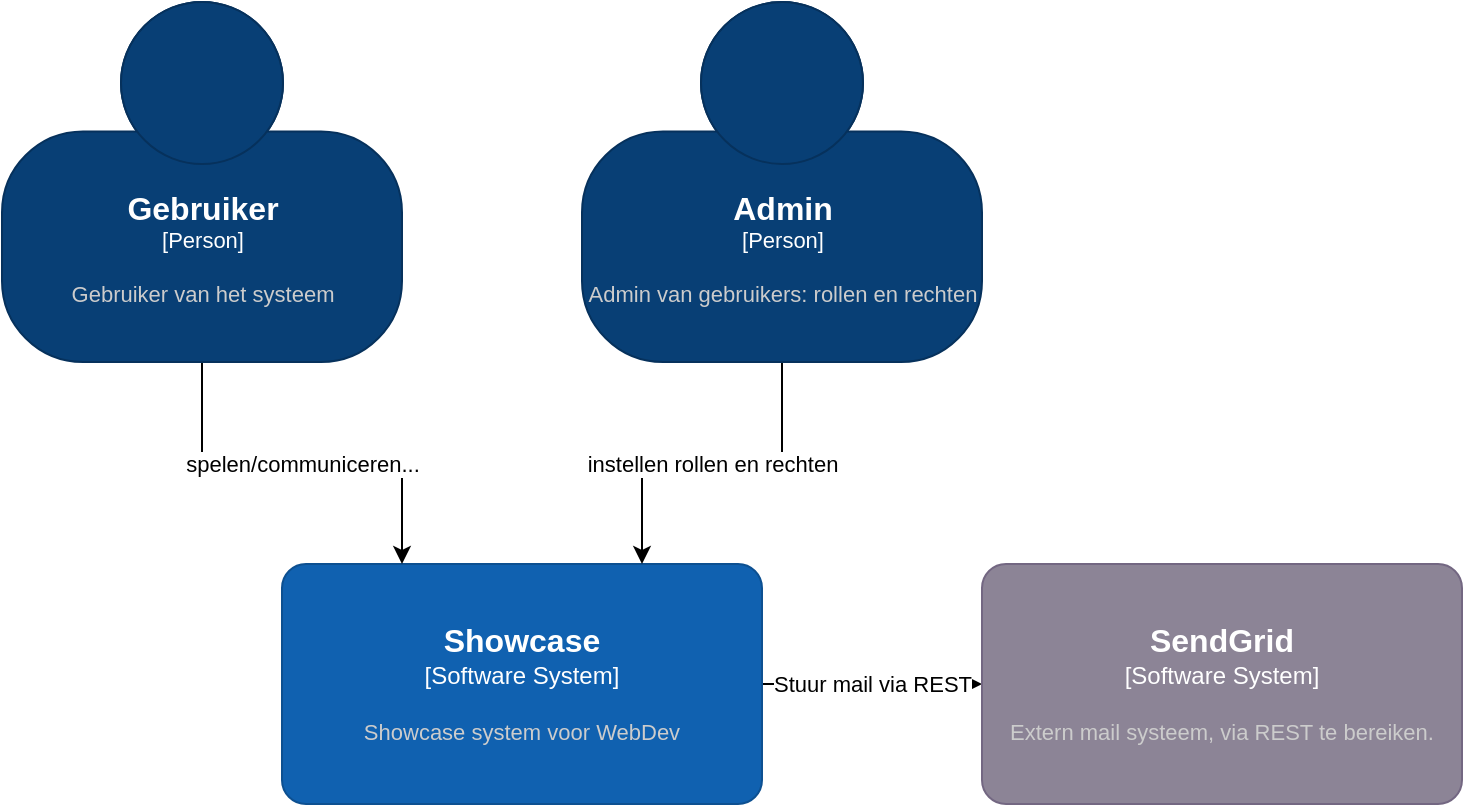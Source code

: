 <mxfile version="21.6.8" type="device" pages="4">
  <diagram name="Systeem Context" id="gP57qJq02lwSq2uci3iL">
    <mxGraphModel dx="1290" dy="621" grid="1" gridSize="10" guides="1" tooltips="1" connect="1" arrows="1" fold="1" page="1" pageScale="1" pageWidth="827" pageHeight="1169" math="0" shadow="0">
      <root>
        <mxCell id="0" />
        <mxCell id="1" parent="0" />
        <mxCell id="6i8yHCTu9C5vEZzrTsxn-1" value="Stuur mail via REST" style="edgeStyle=orthogonalEdgeStyle;rounded=0;orthogonalLoop=1;jettySize=auto;html=1;" edge="1" parent="1" source="6i8yHCTu9C5vEZzrTsxn-2" target="6i8yHCTu9C5vEZzrTsxn-7">
          <mxGeometry relative="1" as="geometry" />
        </mxCell>
        <object placeholders="1" c4Name="Showcase" c4Type="Software System" c4Description="Showcase system voor WebDev" label="&lt;font style=&quot;font-size: 16px&quot;&gt;&lt;b&gt;%c4Name%&lt;/b&gt;&lt;/font&gt;&lt;div&gt;[%c4Type%]&lt;/div&gt;&lt;br&gt;&lt;div&gt;&lt;font style=&quot;font-size: 11px&quot;&gt;&lt;font color=&quot;#cccccc&quot;&gt;%c4Description%&lt;/font&gt;&lt;/div&gt;" id="6i8yHCTu9C5vEZzrTsxn-2">
          <mxCell style="rounded=1;whiteSpace=wrap;html=1;labelBackgroundColor=none;fillColor=#1061B0;fontColor=#ffffff;align=center;arcSize=10;strokeColor=#0D5091;metaEdit=1;resizable=0;points=[[0.25,0,0],[0.5,0,0],[0.75,0,0],[1,0.25,0],[1,0.5,0],[1,0.75,0],[0.75,1,0],[0.5,1,0],[0.25,1,0],[0,0.75,0],[0,0.5,0],[0,0.25,0]];" vertex="1" parent="1">
            <mxGeometry x="290" y="330" width="240" height="120" as="geometry" />
          </mxCell>
        </object>
        <mxCell id="6i8yHCTu9C5vEZzrTsxn-3" value="spelen/communiceren..." style="edgeStyle=orthogonalEdgeStyle;rounded=0;orthogonalLoop=1;jettySize=auto;html=1;entryX=0.25;entryY=0;entryDx=0;entryDy=0;entryPerimeter=0;" edge="1" parent="1" source="6i8yHCTu9C5vEZzrTsxn-4" target="6i8yHCTu9C5vEZzrTsxn-2">
          <mxGeometry relative="1" as="geometry" />
        </mxCell>
        <object placeholders="1" c4Name="Gebruiker" c4Type="Person" c4Description="Gebruiker van het systeem" label="&lt;font style=&quot;font-size: 16px&quot;&gt;&lt;b&gt;%c4Name%&lt;/b&gt;&lt;/font&gt;&lt;div&gt;[%c4Type%]&lt;/div&gt;&lt;br&gt;&lt;div&gt;&lt;font style=&quot;font-size: 11px&quot;&gt;&lt;font color=&quot;#cccccc&quot;&gt;%c4Description%&lt;/font&gt;&lt;/div&gt;" id="6i8yHCTu9C5vEZzrTsxn-4">
          <mxCell style="html=1;fontSize=11;dashed=0;whitespace=wrap;fillColor=#083F75;strokeColor=#06315C;fontColor=#ffffff;shape=mxgraph.c4.person2;align=center;metaEdit=1;points=[[0.5,0,0],[1,0.5,0],[1,0.75,0],[0.75,1,0],[0.5,1,0],[0.25,1,0],[0,0.75,0],[0,0.5,0]];resizable=0;" vertex="1" parent="1">
            <mxGeometry x="150" y="49" width="200" height="180" as="geometry" />
          </mxCell>
        </object>
        <mxCell id="6i8yHCTu9C5vEZzrTsxn-5" value="instellen rollen en rechten" style="edgeStyle=orthogonalEdgeStyle;rounded=0;orthogonalLoop=1;jettySize=auto;html=1;entryX=0.75;entryY=0;entryDx=0;entryDy=0;entryPerimeter=0;" edge="1" parent="1" source="6i8yHCTu9C5vEZzrTsxn-6" target="6i8yHCTu9C5vEZzrTsxn-2">
          <mxGeometry relative="1" as="geometry" />
        </mxCell>
        <object placeholders="1" c4Name="Admin" c4Type="Person" c4Description="Admin van gebruikers: rollen en rechten" label="&lt;font style=&quot;font-size: 16px&quot;&gt;&lt;b&gt;%c4Name%&lt;/b&gt;&lt;/font&gt;&lt;div&gt;[%c4Type%]&lt;/div&gt;&lt;br&gt;&lt;div&gt;&lt;font style=&quot;font-size: 11px&quot;&gt;&lt;font color=&quot;#cccccc&quot;&gt;%c4Description%&lt;/font&gt;&lt;/div&gt;" id="6i8yHCTu9C5vEZzrTsxn-6">
          <mxCell style="html=1;fontSize=11;dashed=0;whitespace=wrap;fillColor=#083F75;strokeColor=#06315C;fontColor=#ffffff;shape=mxgraph.c4.person2;align=center;metaEdit=1;points=[[0.5,0,0],[1,0.5,0],[1,0.75,0],[0.75,1,0],[0.5,1,0],[0.25,1,0],[0,0.75,0],[0,0.5,0]];resizable=0;" vertex="1" parent="1">
            <mxGeometry x="440" y="49" width="200" height="180" as="geometry" />
          </mxCell>
        </object>
        <object placeholders="1" c4Name="SendGrid" c4Type="Software System" c4Description="Extern mail systeem, via REST te bereiken." label="&lt;font style=&quot;font-size: 16px&quot;&gt;&lt;b&gt;%c4Name%&lt;/b&gt;&lt;/font&gt;&lt;div&gt;[%c4Type%]&lt;/div&gt;&lt;br&gt;&lt;div&gt;&lt;font style=&quot;font-size: 11px&quot;&gt;&lt;font color=&quot;#cccccc&quot;&gt;%c4Description%&lt;/font&gt;&lt;/div&gt;" id="6i8yHCTu9C5vEZzrTsxn-7">
          <mxCell style="rounded=1;whiteSpace=wrap;html=1;labelBackgroundColor=none;fillColor=#8C8496;fontColor=#ffffff;align=center;arcSize=10;strokeColor=#736782;metaEdit=1;resizable=0;points=[[0.25,0,0],[0.5,0,0],[0.75,0,0],[1,0.25,0],[1,0.5,0],[1,0.75,0],[0.75,1,0],[0.5,1,0],[0.25,1,0],[0,0.75,0],[0,0.5,0],[0,0.25,0]];" vertex="1" parent="1">
            <mxGeometry x="640" y="330" width="240" height="120" as="geometry" />
          </mxCell>
        </object>
      </root>
    </mxGraphModel>
  </diagram>
  <diagram id="QMMT807Xaqbde3HfD42s" name="Container Diagram">
    <mxGraphModel dx="1290" dy="621" grid="1" gridSize="10" guides="1" tooltips="1" connect="1" arrows="1" fold="1" page="1" pageScale="1" pageWidth="827" pageHeight="1169" math="0" shadow="0">
      <root>
        <mxCell id="0" />
        <mxCell id="1" parent="0" />
        <object placeholders="1" c4Name="Showcase" c4Type="SystemScopeBoundary" c4Application="Software System" label="&lt;font style=&quot;font-size: 16px&quot;&gt;&lt;b&gt;&lt;div style=&quot;text-align: left&quot;&gt;%c4Name%&lt;/div&gt;&lt;/b&gt;&lt;/font&gt;&lt;div style=&quot;text-align: left&quot;&gt;[%c4Application%]&lt;/div&gt;" id="jA6bDuJOhWUHP-LeDnIb-1">
          <mxCell style="rounded=1;fontSize=11;whiteSpace=wrap;html=1;dashed=1;arcSize=20;fillColor=none;strokeColor=#666666;fontColor=#333333;labelBackgroundColor=none;align=left;verticalAlign=bottom;labelBorderColor=none;spacingTop=0;spacing=10;dashPattern=8 4;metaEdit=1;rotatable=0;perimeter=rectanglePerimeter;noLabel=0;labelPadding=0;allowArrows=0;connectable=0;expand=0;recursiveResize=0;editable=1;pointerEvents=0;absoluteArcSize=1;points=[[0.25,0,0],[0.5,0,0],[0.75,0,0],[1,0.25,0],[1,0.5,0],[1,0.75,0],[0.75,1,0],[0.5,1,0],[0.25,1,0],[0,0.75,0],[0,0.5,0],[0,0.25,0]];" vertex="1" parent="1">
            <mxGeometry x="60" y="410" width="740" height="410" as="geometry" />
          </mxCell>
        </object>
        <mxCell id="jA6bDuJOhWUHP-LeDnIb-2" value="REST" style="edgeStyle=orthogonalEdgeStyle;rounded=0;orthogonalLoop=1;jettySize=auto;html=1;" edge="1" parent="1" source="jA6bDuJOhWUHP-LeDnIb-3" target="jA6bDuJOhWUHP-LeDnIb-5">
          <mxGeometry relative="1" as="geometry">
            <mxPoint x="250" y="620" as="targetPoint" />
          </mxGeometry>
        </mxCell>
        <object placeholders="1" c4Name="SPA" c4Type="Container" c4Technology="Javascript, Typescript, React, Angular, VueJS" c4Description="Single Page Application" label="&lt;font style=&quot;font-size: 16px&quot;&gt;&lt;b&gt;%c4Name%&lt;/b&gt;&lt;/font&gt;&lt;div&gt;[%c4Type%: %c4Technology%]&lt;/div&gt;&lt;br&gt;&lt;div&gt;&lt;font style=&quot;font-size: 11px&quot;&gt;&lt;font color=&quot;#E6E6E6&quot;&gt;%c4Description%&lt;/font&gt;&lt;/div&gt;" id="jA6bDuJOhWUHP-LeDnIb-3">
          <mxCell style="rounded=1;whiteSpace=wrap;html=1;fontSize=11;labelBackgroundColor=none;fillColor=#23A2D9;fontColor=#ffffff;align=center;arcSize=10;strokeColor=#0E7DAD;metaEdit=1;resizable=0;points=[[0.25,0,0],[0.5,0,0],[0.75,0,0],[1,0.25,0],[1,0.5,0],[1,0.75,0],[0.75,1,0],[0.5,1,0],[0.25,1,0],[0,0.75,0],[0,0.5,0],[0,0.25,0]];" vertex="1" parent="1">
            <mxGeometry x="130" y="430" width="240" height="120" as="geometry" />
          </mxCell>
        </object>
        <mxCell id="jA6bDuJOhWUHP-LeDnIb-4" value="" style="edgeStyle=none;rounded=0;orthogonalLoop=1;jettySize=auto;html=1;endArrow=classic;endFill=1;exitX=0.5;exitY=1;exitDx=0;exitDy=0;exitPerimeter=0;" edge="1" parent="1" source="jA6bDuJOhWUHP-LeDnIb-5" target="jA6bDuJOhWUHP-LeDnIb-6">
          <mxGeometry relative="1" as="geometry">
            <mxPoint x="640" y="655" as="sourcePoint" />
          </mxGeometry>
        </mxCell>
        <object placeholders="1" c4Name="Webapplicatie" c4Type="Container" c4Technology=".NET" c4Description=".NET applicatie" label="&lt;font style=&quot;font-size: 16px&quot;&gt;&lt;b&gt;%c4Name%&lt;/b&gt;&lt;/font&gt;&lt;div&gt;[%c4Type%: %c4Technology%]&lt;/div&gt;&lt;br&gt;&lt;div&gt;&lt;font style=&quot;font-size: 11px&quot;&gt;&lt;font color=&quot;#E6E6E6&quot;&gt;%c4Description%&lt;/font&gt;&lt;/div&gt;" id="jA6bDuJOhWUHP-LeDnIb-5">
          <mxCell style="rounded=1;whiteSpace=wrap;html=1;fontSize=11;labelBackgroundColor=none;fillColor=#23A2D9;fontColor=#ffffff;align=center;arcSize=10;strokeColor=#0E7DAD;metaEdit=1;resizable=0;points=[[0.25,0,0],[0.5,0,0],[0.75,0,0],[1,0.25,0],[1,0.5,0],[1,0.75,0],[0.75,1,0],[0.5,1,0],[0.25,1,0],[0,0.75,0],[0,0.5,0],[0,0.25,0]];" vertex="1" parent="1">
            <mxGeometry x="480" y="430" width="240" height="120" as="geometry" />
          </mxCell>
        </object>
        <object placeholders="1" c4Type="Container name" c4Container="Database" c4Technology="SQL Server" c4Description="Database van de applicatie" label="&lt;font style=&quot;font-size: 16px&quot;&gt;&lt;b&gt;%c4Type%&lt;/font&gt;&lt;div&gt;[%c4Container%:&amp;nbsp;%c4Technology%]&lt;/div&gt;&lt;br&gt;&lt;div&gt;&lt;font style=&quot;font-size: 11px&quot;&gt;&lt;font color=&quot;#E6E6E6&quot;&gt;%c4Description%&lt;/font&gt;&lt;/div&gt;" id="jA6bDuJOhWUHP-LeDnIb-6">
          <mxCell style="shape=cylinder3;size=15;whiteSpace=wrap;html=1;boundedLbl=1;rounded=0;labelBackgroundColor=none;fillColor=#23A2D9;fontSize=12;fontColor=#ffffff;align=center;strokeColor=#0E7DAD;metaEdit=1;points=[[0.5,0,0],[1,0.25,0],[1,0.5,0],[1,0.75,0],[0.5,1,0],[0,0.75,0],[0,0.5,0],[0,0.25,0]];resizable=0;" vertex="1" parent="1">
            <mxGeometry x="480" y="630" width="240" height="120" as="geometry" />
          </mxCell>
        </object>
        <mxCell id="jA6bDuJOhWUHP-LeDnIb-7" value="spelen/communiceren..." style="edgeStyle=orthogonalEdgeStyle;rounded=0;orthogonalLoop=1;jettySize=auto;html=1;" edge="1" parent="1" source="jA6bDuJOhWUHP-LeDnIb-9" target="jA6bDuJOhWUHP-LeDnIb-3">
          <mxGeometry relative="1" as="geometry">
            <mxPoint x="360" y="340" as="targetPoint" />
          </mxGeometry>
        </mxCell>
        <mxCell id="jA6bDuJOhWUHP-LeDnIb-8" value="registreert/authenticatie" style="rounded=0;orthogonalLoop=1;jettySize=auto;html=1;entryX=0.25;entryY=0;entryDx=0;entryDy=0;entryPerimeter=0;labelBackgroundColor=#FFFFFF;endArrow=classic;endFill=1;" edge="1" parent="1" source="jA6bDuJOhWUHP-LeDnIb-9" target="jA6bDuJOhWUHP-LeDnIb-5">
          <mxGeometry relative="1" as="geometry" />
        </mxCell>
        <object placeholders="1" c4Name="Gebruiker" c4Type="Person" c4Description="Gebruiker van het systeem" label="&lt;font style=&quot;font-size: 16px&quot;&gt;&lt;b&gt;%c4Name%&lt;/b&gt;&lt;/font&gt;&lt;div&gt;[%c4Type%]&lt;/div&gt;&lt;br&gt;&lt;div&gt;&lt;font style=&quot;font-size: 11px&quot;&gt;&lt;font color=&quot;#cccccc&quot;&gt;%c4Description%&lt;/font&gt;&lt;/div&gt;" id="jA6bDuJOhWUHP-LeDnIb-9">
          <mxCell style="html=1;fontSize=11;dashed=0;whitespace=wrap;fillColor=#083F75;strokeColor=#06315C;fontColor=#ffffff;shape=mxgraph.c4.person2;align=center;metaEdit=1;points=[[0.5,0,0],[1,0.5,0],[1,0.75,0],[0.75,1,0],[0.5,1,0],[0.25,1,0],[0,0.75,0],[0,0.5,0]];resizable=0;" vertex="1" parent="1">
            <mxGeometry x="150" y="160" width="200" height="180" as="geometry" />
          </mxCell>
        </object>
        <mxCell id="jA6bDuJOhWUHP-LeDnIb-10" value="instellen rollen en rechten" style="edgeStyle=orthogonalEdgeStyle;rounded=0;orthogonalLoop=1;jettySize=auto;html=1;" edge="1" parent="1" source="jA6bDuJOhWUHP-LeDnIb-11" target="jA6bDuJOhWUHP-LeDnIb-5">
          <mxGeometry relative="1" as="geometry">
            <mxPoint x="480" y="340" as="targetPoint" />
          </mxGeometry>
        </mxCell>
        <object placeholders="1" c4Name="Admin" c4Type="Person" c4Description="Admin van gebruikers: rollen en rechten" label="&lt;font style=&quot;font-size: 16px&quot;&gt;&lt;b&gt;%c4Name%&lt;/b&gt;&lt;/font&gt;&lt;div&gt;[%c4Type%]&lt;/div&gt;&lt;br&gt;&lt;div&gt;&lt;font style=&quot;font-size: 11px&quot;&gt;&lt;font color=&quot;#cccccc&quot;&gt;%c4Description%&lt;/font&gt;&lt;/div&gt;" id="jA6bDuJOhWUHP-LeDnIb-11">
          <mxCell style="html=1;fontSize=11;dashed=0;whitespace=wrap;fillColor=#083F75;strokeColor=#06315C;fontColor=#ffffff;shape=mxgraph.c4.person2;align=center;metaEdit=1;points=[[0.5,0,0],[1,0.5,0],[1,0.75,0],[0.75,1,0],[0.5,1,0],[0.25,1,0],[0,0.75,0],[0,0.5,0]];resizable=0;" vertex="1" parent="1">
            <mxGeometry x="500" y="160" width="200" height="180" as="geometry" />
          </mxCell>
        </object>
      </root>
    </mxGraphModel>
  </diagram>
  <diagram id="qdu6Us3kAj6ullenG_oH" name="Component Diagram">
    <mxGraphModel dx="1290" dy="621" grid="1" gridSize="10" guides="1" tooltips="1" connect="1" arrows="1" fold="1" page="1" pageScale="1" pageWidth="827" pageHeight="1169" math="0" shadow="0">
      <root>
        <mxCell id="0" />
        <mxCell id="1" parent="0" />
        <object label="" placeholders="1" instruction="edit data of the lower shape within the group" id="0_96DEolHEjOqy0A0ZcH-1">
          <mxCell style="group;resizable=0;rotatable=0;" vertex="1" connectable="0" parent="1">
            <mxGeometry x="160" y="110" width="160" height="170" as="geometry" />
          </mxCell>
        </object>
        <object label="&lt;div style=&quot;color: rgb(255 , 255 , 255) ; white-space: normal&quot;&gt;&lt;span style=&quot;font-size: 14px&quot;&gt;&lt;b&gt;%name%&lt;/b&gt;&lt;/span&gt;&lt;/div&gt;&lt;div style=&quot;color: rgb(255 , 255 , 255) ; white-space: normal&quot;&gt;&lt;font style=&quot;font-size: 8px&quot;&gt;[Person]&lt;/font&gt;&lt;/div&gt;&lt;div style=&quot;color: rgb(255 , 255 , 255) ; white-space: normal ; font-size: 8px&quot;&gt;&lt;span style=&quot;font-size: x-small&quot;&gt;&lt;br&gt;&lt;/span&gt;&lt;/div&gt;&lt;div style=&quot;color: rgb(255 , 255 , 255) ; white-space: normal&quot;&gt;&lt;font size=&quot;1&quot;&gt;%description%&lt;/font&gt;&lt;/div&gt;" name="Gebruiker" description="Gebruiker van het Systeem" placeholders="1" id="0_96DEolHEjOqy0A0ZcH-2">
          <mxCell style="rounded=1;whiteSpace=wrap;html=1;strokeColor=#00315C;fillColor=#004179;fontColor=#000000;arcSize=31;rotatable=0;strokeWidth=2;metaEdit=1;" vertex="1" parent="0_96DEolHEjOqy0A0ZcH-1">
            <mxGeometry y="70" width="160" height="100" as="geometry" />
          </mxCell>
        </object>
        <mxCell id="0_96DEolHEjOqy0A0ZcH-3" value="" style="ellipse;whiteSpace=wrap;html=1;aspect=fixed;strokeColor=#00315C;fillColor=#004179;fontColor=#000000;rotatable=0;strokeWidth=2;" vertex="1" parent="0_96DEolHEjOqy0A0ZcH-1">
          <mxGeometry x="40" width="80" height="80" as="geometry" />
        </mxCell>
        <object label="&lt;font style=&quot;font-size: 10px&quot;&gt;&lt;b&gt;%name%&lt;/b&gt;&lt;br style=&quot;font-size: 10px&quot;&gt;[Container]&lt;/font&gt;" placeholders="1" name="SPA" id="0_96DEolHEjOqy0A0ZcH-4">
          <mxCell style="rounded=0;whiteSpace=wrap;html=1;strokeColor=#828282;fillColor=none;fontColor=#404040;align=left;labelPosition=center;verticalLabelPosition=middle;verticalAlign=bottom;dashed=1;strokeWidth=2;perimeterSpacing=0;spacing=4;spacingTop=0;fontSize=10;container=0;rotatable=0;metaEdit=1;allowArrows=0;" vertex="1" parent="1">
            <mxGeometry x="90" y="320" width="610" height="360" as="geometry">
              <mxRectangle x="560" y="40" width="110" height="30" as="alternateBounds" />
            </mxGeometry>
          </mxCell>
        </object>
        <mxCell id="0_96DEolHEjOqy0A0ZcH-5" value="" style="edgeStyle=orthogonalEdgeStyle;rounded=0;orthogonalLoop=1;jettySize=auto;html=1;" edge="1" parent="1" source="0_96DEolHEjOqy0A0ZcH-6" target="0_96DEolHEjOqy0A0ZcH-9">
          <mxGeometry relative="1" as="geometry" />
        </mxCell>
        <object placeholders="1" c4Name="Index" c4Type="Component" c4Technology="HTML" c4Description="Index.html" label="&lt;font style=&quot;font-size: 16px&quot;&gt;&lt;b&gt;%c4Name%&lt;/b&gt;&lt;/font&gt;&lt;div&gt;[%c4Type%: %c4Technology%]&lt;/div&gt;&lt;br&gt;&lt;div&gt;&lt;font style=&quot;font-size: 11px&quot;&gt;&lt;font color=&quot;#E6E6E6&quot;&gt;%c4Description%&lt;/font&gt;&lt;/div&gt;" id="0_96DEolHEjOqy0A0ZcH-6">
          <mxCell style="rounded=1;whiteSpace=wrap;html=1;fontSize=11;labelBackgroundColor=none;fillColor=#23A2D9;fontColor=#ffffff;align=center;arcSize=10;strokeColor=#0E7DAD;metaEdit=1;resizable=0;points=[[0.25,0,0],[0.5,0,0],[0.75,0,0],[1,0.25,0],[1,0.5,0],[1,0.75,0],[0.75,1,0],[0.5,1,0],[0.25,1,0],[0,0.75,0],[0,0.5,0],[0,0.25,0]];" vertex="1" parent="1">
            <mxGeometry x="120" y="360" width="240" height="120" as="geometry" />
          </mxCell>
        </object>
        <mxCell id="0_96DEolHEjOqy0A0ZcH-7" style="edgeStyle=orthogonalEdgeStyle;rounded=0;orthogonalLoop=1;jettySize=auto;html=1;entryX=0.5;entryY=0;entryDx=0;entryDy=0;entryPerimeter=0;" edge="1" parent="1" source="0_96DEolHEjOqy0A0ZcH-2" target="0_96DEolHEjOqy0A0ZcH-6">
          <mxGeometry relative="1" as="geometry" />
        </mxCell>
        <mxCell id="0_96DEolHEjOqy0A0ZcH-8" value="" style="edgeStyle=orthogonalEdgeStyle;rounded=0;orthogonalLoop=1;jettySize=auto;html=1;" edge="1" parent="1" source="0_96DEolHEjOqy0A0ZcH-9" target="0_96DEolHEjOqy0A0ZcH-11">
          <mxGeometry relative="1" as="geometry" />
        </mxCell>
        <object placeholders="1" c4Name="App" c4Type="Component" c4Technology="Javascript, React, AngularJS, VueJS" c4Description="app.js" label="&lt;font style=&quot;font-size: 16px&quot;&gt;&lt;b&gt;%c4Name%&lt;/b&gt;&lt;/font&gt;&lt;div&gt;[%c4Type%: %c4Technology%]&lt;/div&gt;&lt;br&gt;&lt;div&gt;&lt;font style=&quot;font-size: 11px&quot;&gt;&lt;font color=&quot;#E6E6E6&quot;&gt;%c4Description%&lt;/font&gt;&lt;/div&gt;" id="0_96DEolHEjOqy0A0ZcH-9">
          <mxCell style="rounded=1;whiteSpace=wrap;html=1;fontSize=11;labelBackgroundColor=none;fillColor=#23A2D9;fontColor=#ffffff;align=center;arcSize=10;strokeColor=#0E7DAD;metaEdit=1;resizable=0;points=[[0.25,0,0],[0.5,0,0],[0.75,0,0],[1,0.25,0],[1,0.5,0],[1,0.75,0],[0.75,1,0],[0.5,1,0],[0.25,1,0],[0,0.75,0],[0,0.5,0],[0,0.25,0]];" vertex="1" parent="1">
            <mxGeometry x="120" y="520" width="240" height="120" as="geometry" />
          </mxCell>
        </object>
        <mxCell id="0_96DEolHEjOqy0A0ZcH-10" value="" style="edgeStyle=orthogonalEdgeStyle;rounded=0;orthogonalLoop=1;jettySize=auto;html=1;" edge="1" parent="1" source="0_96DEolHEjOqy0A0ZcH-11" target="0_96DEolHEjOqy0A0ZcH-12">
          <mxGeometry relative="1" as="geometry" />
        </mxCell>
        <object placeholders="1" c4Name="Data" c4Type="Component" c4Technology="Javascript, React, AngularJS, VueJS" c4Description="data.js" label="&lt;font style=&quot;font-size: 16px&quot;&gt;&lt;b&gt;%c4Name%&lt;/b&gt;&lt;/font&gt;&lt;div&gt;[%c4Type%: %c4Technology%]&lt;/div&gt;&lt;br&gt;&lt;div&gt;&lt;font style=&quot;font-size: 11px&quot;&gt;&lt;font color=&quot;#E6E6E6&quot;&gt;%c4Description%&lt;/font&gt;&lt;/div&gt;" id="0_96DEolHEjOqy0A0ZcH-11">
          <mxCell style="rounded=1;whiteSpace=wrap;html=1;fontSize=11;labelBackgroundColor=none;fillColor=#23A2D9;fontColor=#ffffff;align=center;arcSize=10;strokeColor=#0E7DAD;metaEdit=1;resizable=0;points=[[0.25,0,0],[0.5,0,0],[0.75,0,0],[1,0.25,0],[1,0.5,0],[1,0.75,0],[0.75,1,0],[0.5,1,0],[0.25,1,0],[0,0.75,0],[0,0.5,0],[0,0.25,0]];" vertex="1" parent="1">
            <mxGeometry x="440" y="520" width="240" height="120" as="geometry" />
          </mxCell>
        </object>
        <object placeholders="1" c4Name="Webapplicatie" c4Type="Container" c4Technology=".NET" c4Description=".NET MVC Backend" label="&lt;font style=&quot;font-size: 16px&quot;&gt;&lt;b&gt;%c4Name%&lt;/b&gt;&lt;/font&gt;&lt;div&gt;[%c4Type%: %c4Technology%]&lt;/div&gt;&lt;br&gt;&lt;div&gt;&lt;font style=&quot;font-size: 11px&quot;&gt;&lt;font color=&quot;#E6E6E6&quot;&gt;%c4Description%&lt;/font&gt;&lt;/div&gt;" id="0_96DEolHEjOqy0A0ZcH-12">
          <mxCell style="rounded=1;whiteSpace=wrap;html=1;fontSize=11;labelBackgroundColor=none;fillColor=#23A2D9;fontColor=#ffffff;align=center;arcSize=10;strokeColor=#0E7DAD;metaEdit=1;resizable=0;points=[[0.25,0,0],[0.5,0,0],[0.75,0,0],[1,0.25,0],[1,0.5,0],[1,0.75,0],[0.75,1,0],[0.5,1,0],[0.25,1,0],[0,0.75,0],[0,0.5,0],[0,0.25,0]];" vertex="1" parent="1">
            <mxGeometry x="440" y="720" width="240" height="120" as="geometry" />
          </mxCell>
        </object>
      </root>
    </mxGraphModel>
  </diagram>
  <diagram id="MTc1k6vFTfByG0Cc-cP0" name="Builden en Deployen">
    <mxGraphModel dx="1290" dy="621" grid="1" gridSize="10" guides="1" tooltips="1" connect="1" arrows="1" fold="1" page="1" pageScale="1" pageWidth="827" pageHeight="1169" math="0" shadow="0">
      <root>
        <mxCell id="0" />
        <mxCell id="1" parent="0" />
        <mxCell id="jPsojOx0NJQSFJRWdCiB-26" value="builden naar /dist" style="edgeStyle=orthogonalEdgeStyle;rounded=0;orthogonalLoop=1;jettySize=auto;html=1;" edge="1" parent="1" source="jPsojOx0NJQSFJRWdCiB-27" target="jPsojOx0NJQSFJRWdCiB-31">
          <mxGeometry relative="1" as="geometry" />
        </mxCell>
        <mxCell id="jPsojOx0NJQSFJRWdCiB-27" value="Project Vanilla Javascript" style="rounded=0;whiteSpace=wrap;html=1;fillColor=#ffe6cc;strokeColor=#d79b00;" vertex="1" parent="1">
          <mxGeometry x="253.5" y="110" width="120" height="60" as="geometry" />
        </mxCell>
        <mxCell id="jPsojOx0NJQSFJRWdCiB-28" value="build" style="edgeStyle=orthogonalEdgeStyle;rounded=0;orthogonalLoop=1;jettySize=auto;html=1;fontSize=12;" edge="1" parent="1" source="jPsojOx0NJQSFJRWdCiB-29" target="jPsojOx0NJQSFJRWdCiB-33">
          <mxGeometry relative="1" as="geometry" />
        </mxCell>
        <mxCell id="jPsojOx0NJQSFJRWdCiB-29" value="Project .NET" style="rounded=0;whiteSpace=wrap;html=1;fillColor=#fff2cc;strokeColor=#d6b656;" vertex="1" parent="1">
          <mxGeometry x="453.5" y="110" width="120" height="60" as="geometry" />
        </mxCell>
        <mxCell id="jPsojOx0NJQSFJRWdCiB-30" value="deploy" style="edgeStyle=orthogonalEdgeStyle;rounded=0;orthogonalLoop=1;jettySize=auto;html=1;fontSize=12;entryX=0.49;entryY=0.08;entryDx=0;entryDy=0;entryPerimeter=0;" edge="1" parent="1" source="jPsojOx0NJQSFJRWdCiB-31">
          <mxGeometry relative="1" as="geometry">
            <mxPoint x="311.95" y="449.6" as="targetPoint" />
          </mxGeometry>
        </mxCell>
        <mxCell id="jPsojOx0NJQSFJRWdCiB-31" value="build bestanden" style="shape=cube;whiteSpace=wrap;html=1;boundedLbl=1;backgroundOutline=1;darkOpacity=0.05;darkOpacity2=0.1;fillColor=#ffe6cc;strokeColor=#d79b00;" vertex="1" parent="1">
          <mxGeometry x="253.5" y="270" width="120" height="80" as="geometry" />
        </mxCell>
        <mxCell id="jPsojOx0NJQSFJRWdCiB-32" value="deploy" style="edgeStyle=orthogonalEdgeStyle;rounded=0;orthogonalLoop=1;jettySize=auto;html=1;fontSize=12;startArrow=none;startFill=0;entryX=0.503;entryY=0.07;entryDx=0;entryDy=0;entryPerimeter=0;" edge="1" parent="1" source="jPsojOx0NJQSFJRWdCiB-33" target="jPsojOx0NJQSFJRWdCiB-34">
          <mxGeometry relative="1" as="geometry">
            <mxPoint x="513.5" y="440" as="targetPoint" />
          </mxGeometry>
        </mxCell>
        <mxCell id="jPsojOx0NJQSFJRWdCiB-33" value="build bestanden" style="shape=cube;whiteSpace=wrap;html=1;boundedLbl=1;backgroundOutline=1;darkOpacity=0.05;darkOpacity2=0.1;fillColor=#fff2cc;strokeColor=#d6b656;" vertex="1" parent="1">
          <mxGeometry x="453.5" y="270" width="120" height="80" as="geometry" />
        </mxCell>
        <mxCell id="jPsojOx0NJQSFJRWdCiB-34" value="&lt;font style=&quot;font-size: 12px;&quot;&gt;Skylab&lt;/font&gt;" style="ellipse;shape=cloud;whiteSpace=wrap;html=1;fontSize=21;fillColor=#fff2cc;strokeColor=#d6b656;" vertex="1" parent="1">
          <mxGeometry x="436" y="440" width="155" height="120" as="geometry" />
        </mxCell>
        <mxCell id="jPsojOx0NJQSFJRWdCiB-35" value="&lt;font style=&quot;font-size: 12px;&quot;&gt;Cloudflare Pages&lt;/font&gt;" style="ellipse;shape=cloud;whiteSpace=wrap;html=1;fontSize=21;fillColor=#ffe6cc;strokeColor=#d79b00;" vertex="1" parent="1">
          <mxGeometry x="236" y="440" width="155" height="120" as="geometry" />
        </mxCell>
      </root>
    </mxGraphModel>
  </diagram>
</mxfile>
